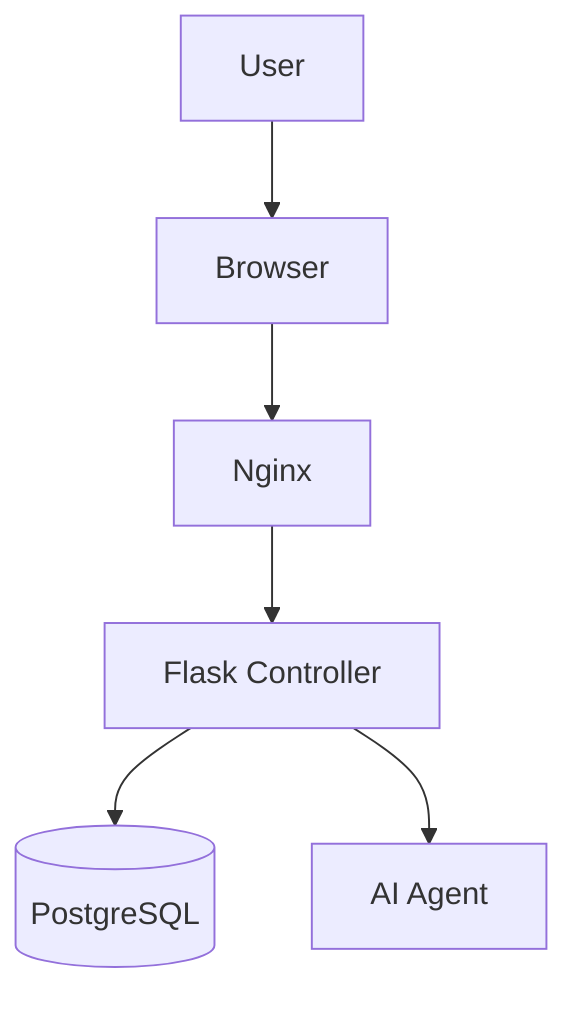 graph TD
  User[User] --> Browser[Browser]
  Browser --> Nginx[Nginx]
  Nginx --> Controller[Flask Controller]
  Controller --> DB[(PostgreSQL)]
  Controller --> Agent[AI Agent]